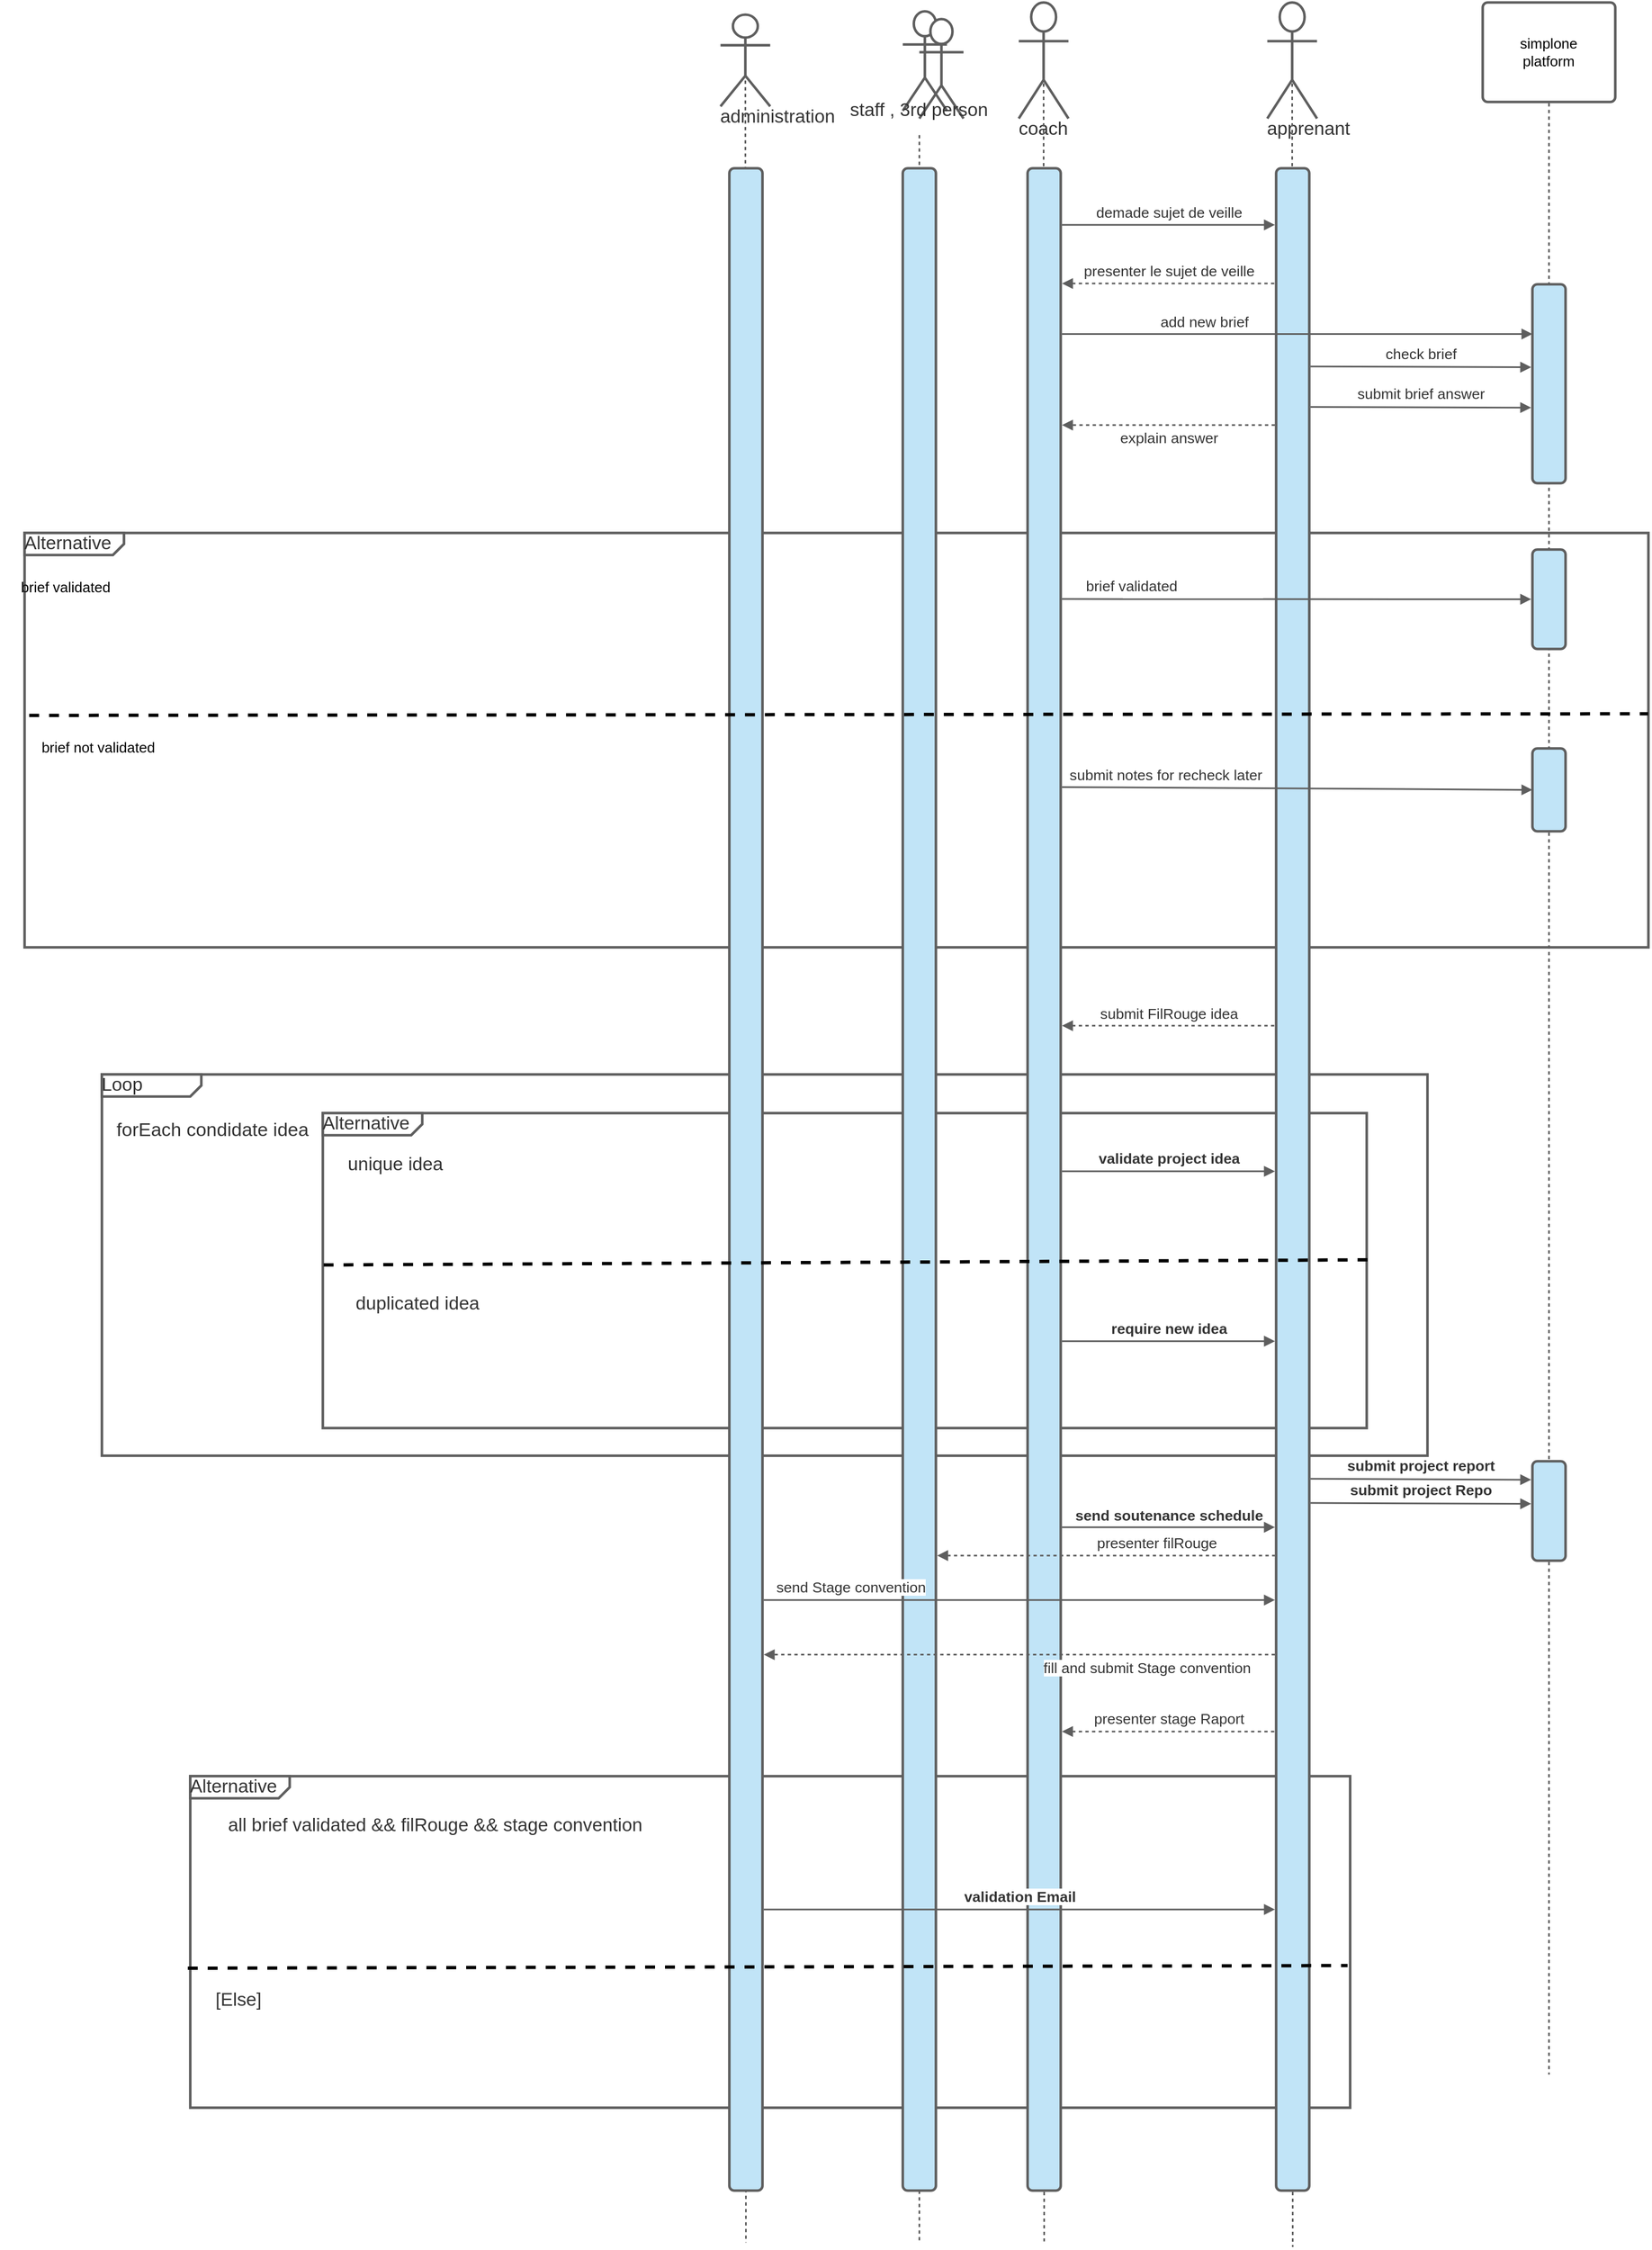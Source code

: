 <?xml version="1.0" encoding="UTF-8"?>
<mxfile version="15.8.4" type="device"><diagram id="iFi_1IONrO33MIai2x0h" name="Page-1"><mxGraphModel dx="6062" dy="3428" grid="1" gridSize="10" guides="1" tooltips="1" connect="1" arrows="1" fold="1" page="1" pageScale="1" pageWidth="827" pageHeight="1169" math="0" shadow="0"><root><mxCell id="0"/><mxCell id="1" parent="0"/><UserObject label="Alternative" lucidchartObjectId="Amqv3qevjqZQ" id="5kZ_TZ2SqLqfajJlFCpO-376"><mxCell style="html=1;overflow=block;blockSpacing=1;whiteSpace=wrap;shape=mxgraph.sysml.package2;xSize=90;overflow=fill;whiteSpace=wrap;fontSize=16.7;fontColor=#333333;align=left;spacing=0;strokeColor=#5e5e5e;strokeOpacity=100;rounded=1;absoluteArcSize=1;arcSize=9;strokeWidth=2.3;" vertex="1" parent="1"><mxGeometry x="-810" y="535" width="1470" height="375" as="geometry"/></mxCell></UserObject><UserObject label="Alternative" lucidchartObjectId="iHqvgYH76PPG" id="5kZ_TZ2SqLqfajJlFCpO-377"><mxCell style="html=1;overflow=block;blockSpacing=1;whiteSpace=wrap;shape=mxgraph.sysml.package2;xSize=90;overflow=fill;whiteSpace=wrap;fontSize=16.7;fontColor=#333333;align=left;spacing=0;strokeColor=#5e5e5e;strokeOpacity=100;rounded=1;absoluteArcSize=1;arcSize=9;strokeWidth=2.3;" vertex="1" parent="1"><mxGeometry x="-540" y="1060" width="945" height="285" as="geometry"/></mxCell></UserObject><UserObject label="&lt;span&gt;Loop&lt;/span&gt;" lucidchartObjectId="RHqv3Dv.iJBb" id="5kZ_TZ2SqLqfajJlFCpO-378"><mxCell style="html=1;overflow=block;blockSpacing=1;whiteSpace=wrap;shape=mxgraph.sysml.package2;xSize=90;overflow=fill;whiteSpace=wrap;fontSize=16.7;fontColor=#333333;align=left;spacing=0;strokeColor=#5e5e5e;strokeOpacity=100;rounded=1;absoluteArcSize=1;arcSize=9;strokeWidth=2.3;" vertex="1" parent="1"><mxGeometry x="-740" y="1025" width="1200" height="345" as="geometry"/></mxCell></UserObject><mxCell id="5kZ_TZ2SqLqfajJlFCpO-379" value="&lt;span style=&quot;color: rgb(51 , 51 , 51) ; font-size: 17px ; text-align: left&quot;&gt;forEach condidate idea&lt;/span&gt;" style="text;html=1;strokeColor=none;fillColor=none;align=center;verticalAlign=middle;whiteSpace=wrap;rounded=0;fontSize=13;" vertex="1" parent="5kZ_TZ2SqLqfajJlFCpO-378"><mxGeometry x="9" y="36" width="183" height="30" as="geometry"/></mxCell><mxCell id="5kZ_TZ2SqLqfajJlFCpO-380" value="&lt;span data-lucid-type=&quot;application/vnd.lucid.text&quot; data-lucid-content=&quot;{&amp;#34;t&amp;#34;:&amp;#34;unique idea&amp;#34;,&amp;#34;m&amp;#34;:[{&amp;#34;s&amp;#34;:0,&amp;#34;n&amp;#34;:&amp;#34;s&amp;#34;,&amp;#34;v&amp;#34;:22.222,&amp;#34;e&amp;#34;:11},{&amp;#34;s&amp;#34;:0,&amp;#34;n&amp;#34;:&amp;#34;c&amp;#34;,&amp;#34;v&amp;#34;:&amp;#34;333333ff&amp;#34;,&amp;#34;e&amp;#34;:11}]}&quot;&gt;&lt;span style=&quot;font-size: 16.667px ; color: #333333&quot;&gt;unique idea&lt;/span&gt;&lt;/span&gt;" style="text;html=1;strokeColor=none;fillColor=none;align=center;verticalAlign=middle;whiteSpace=wrap;rounded=0;fontSize=13;" vertex="1" parent="5kZ_TZ2SqLqfajJlFCpO-378"><mxGeometry x="211" y="66" width="110" height="30" as="geometry"/></mxCell><mxCell id="5kZ_TZ2SqLqfajJlFCpO-381" value="&lt;span data-lucid-type=&quot;application/vnd.lucid.text&quot; data-lucid-content=&quot;{&amp;#34;t&amp;#34;:&amp;#34;duplicated idea&amp;#34;,&amp;#34;m&amp;#34;:[{&amp;#34;s&amp;#34;:0,&amp;#34;n&amp;#34;:&amp;#34;s&amp;#34;,&amp;#34;v&amp;#34;:22.222,&amp;#34;e&amp;#34;:15},{&amp;#34;s&amp;#34;:0,&amp;#34;n&amp;#34;:&amp;#34;c&amp;#34;,&amp;#34;v&amp;#34;:&amp;#34;333333ff&amp;#34;,&amp;#34;e&amp;#34;:15}]}&quot;&gt;&lt;span style=&quot;font-size: 16.667px ; color: #333333&quot;&gt;duplicated idea&lt;/span&gt;&lt;/span&gt;" style="text;html=1;strokeColor=none;fillColor=none;align=center;verticalAlign=middle;whiteSpace=wrap;rounded=0;fontSize=13;" vertex="1" parent="5kZ_TZ2SqLqfajJlFCpO-378"><mxGeometry x="224" y="192" width="124" height="30" as="geometry"/></mxCell><UserObject label="&lt;span&gt;Alternative&lt;/span&gt;" lucidchartObjectId="l0qvGu0CHO.n" id="5kZ_TZ2SqLqfajJlFCpO-382"><mxCell style="html=1;overflow=block;blockSpacing=1;whiteSpace=wrap;shape=mxgraph.sysml.package2;xSize=90;overflow=fill;whiteSpace=wrap;fontSize=16.7;fontColor=#333333;spacing=0;strokeColor=#5e5e5e;strokeOpacity=100;rounded=1;absoluteArcSize=1;arcSize=9;strokeWidth=2.3;align=left;" vertex="1" parent="1"><mxGeometry x="-660" y="1660" width="1050" height="300" as="geometry"/></mxCell></UserObject><UserObject label="coach" lucidchartObjectId="A~pvpU29z~dG" id="5kZ_TZ2SqLqfajJlFCpO-383"><mxCell style="html=1;overflow=block;blockSpacing=1;whiteSpace=wrap;shape=umlActor;labelPosition=center;verticalLabelPosition=bottom;verticalAlign=top;whiteSpace=nowrap;whiteSpace=wrap;fontSize=16.7;fontColor=#333333;spacing=0;strokeColor=#5e5e5e;strokeOpacity=100;rounded=1;absoluteArcSize=1;arcSize=9;strokeWidth=2.3;" vertex="1" parent="1"><mxGeometry x="90" y="55" width="45" height="105" as="geometry"/></mxCell></UserObject><UserObject label="apprenant" lucidchartObjectId="O~pv_MN7qfvN" id="5kZ_TZ2SqLqfajJlFCpO-384"><mxCell style="html=1;overflow=block;blockSpacing=1;whiteSpace=wrap;shape=umlActor;labelPosition=center;verticalLabelPosition=bottom;verticalAlign=top;whiteSpace=nowrap;whiteSpace=wrap;fontSize=16.7;fontColor=#333333;spacing=0;strokeColor=#5e5e5e;strokeOpacity=100;rounded=1;absoluteArcSize=1;arcSize=9;strokeWidth=2.3;" vertex="1" parent="1"><mxGeometry x="315" y="55" width="45" height="105" as="geometry"/></mxCell></UserObject><UserObject label="" lucidchartObjectId="_~pvz1V1IsJF" id="5kZ_TZ2SqLqfajJlFCpO-385"><mxCell style="html=1;jettySize=18;whiteSpace=wrap;fontSize=13;strokeColor=#5E5E5E;dashed=1;fixDash=1;strokeWidth=1.5;rounded=0;startArrow=none;;endArrow=none;;exitX=0.5;exitY=0.526;exitPerimeter=0;" edge="1" parent="1" source="5kZ_TZ2SqLqfajJlFCpO-383"><mxGeometry width="100" height="100" relative="1" as="geometry"><Array as="points"/><mxPoint x="113" y="2081" as="targetPoint"/></mxGeometry></mxCell></UserObject><UserObject label="" lucidchartObjectId="faqv-7nrK0lH" id="5kZ_TZ2SqLqfajJlFCpO-386"><mxCell style="html=1;jettySize=18;whiteSpace=wrap;fontSize=13;strokeColor=#5E5E5E;dashed=1;fixDash=1;strokeWidth=1.5;rounded=0;startArrow=none;;endArrow=none;;exitX=0.5;exitY=0.526;exitPerimeter=0;" edge="1" parent="1" source="5kZ_TZ2SqLqfajJlFCpO-384"><mxGeometry width="100" height="100" relative="1" as="geometry"><Array as="points"/><mxPoint x="338" y="2086" as="targetPoint"/></mxGeometry></mxCell></UserObject><UserObject label="simplone&#10; platform" lucidchartObjectId="CaqvB7UD~EOI" id="5kZ_TZ2SqLqfajJlFCpO-387"><mxCell style="html=1;overflow=block;blockSpacing=1;whiteSpace=wrap;;whiteSpace=wrap;fontSize=13;spacing=3.8;strokeColor=#5e5e5e;strokeOpacity=100;rounded=1;absoluteArcSize=1;arcSize=9;strokeWidth=2.3;" vertex="1" parent="1"><mxGeometry x="510" y="55" width="120" height="90" as="geometry"/></mxCell></UserObject><UserObject label="" lucidchartObjectId="~aqvovyEXXnj" id="5kZ_TZ2SqLqfajJlFCpO-388"><mxCell style="html=1;jettySize=18;whiteSpace=wrap;fontSize=13;strokeColor=#5E5E5E;dashed=1;fixDash=1;strokeWidth=1.5;rounded=0;startArrow=none;;endArrow=none;;exitX=0.5;exitY=1.013;exitPerimeter=0;" edge="1" parent="1" source="5kZ_TZ2SqLqfajJlFCpO-387"><mxGeometry width="100" height="100" relative="1" as="geometry"><Array as="points"/><mxPoint x="570" y="1930" as="targetPoint"/></mxGeometry></mxCell></UserObject><UserObject label="" lucidchartObjectId="vbqvBEffeQ7W" id="5kZ_TZ2SqLqfajJlFCpO-389"><mxCell style="html=1;overflow=block;blockSpacing=1;whiteSpace=wrap;;whiteSpace=wrap;fontSize=13;spacing=0;strokeColor=#5e5e5e;strokeOpacity=100;fillOpacity=100;rounded=1;absoluteArcSize=1;arcSize=9;fillColor=#c1e4f7;strokeWidth=2.3;" vertex="1" parent="1"><mxGeometry x="98" y="205" width="30" height="1830" as="geometry"/></mxCell></UserObject><UserObject label="" lucidchartObjectId="Cbqvz2RiKY0b" id="5kZ_TZ2SqLqfajJlFCpO-390"><mxCell style="html=1;overflow=block;blockSpacing=1;whiteSpace=wrap;;whiteSpace=wrap;fontSize=13;spacing=0;strokeColor=#5e5e5e;strokeOpacity=100;fillOpacity=100;rounded=1;absoluteArcSize=1;arcSize=9;fillColor=#c1e4f7;strokeWidth=2.3;" vertex="1" parent="1"><mxGeometry x="323" y="205" width="30" height="1830" as="geometry"/></mxCell></UserObject><UserObject label="" lucidchartObjectId="beqvspd4lIhr" id="5kZ_TZ2SqLqfajJlFCpO-391"><mxCell style="html=1;jettySize=18;whiteSpace=wrap;fontSize=13;strokeColor=#5E5E5E;strokeWidth=1.5;rounded=0;startArrow=none;;endArrow=block;endFill=1;;exitX=1.038;exitY=0.028;exitPerimeter=0;entryX=-0.037;entryY=0.028;entryPerimeter=0;" edge="1" parent="1" source="5kZ_TZ2SqLqfajJlFCpO-389" target="5kZ_TZ2SqLqfajJlFCpO-390"><mxGeometry width="100" height="100" relative="1" as="geometry"><Array as="points"/></mxGeometry></mxCell></UserObject><mxCell id="5kZ_TZ2SqLqfajJlFCpO-392" value="demade sujet de veille " style="text;html=1;resizable=0;labelBackgroundColor=#ffffff;align=center;verticalAlign=middle;fontColor=#333333;;fontSize=13.3;" vertex="1" parent="5kZ_TZ2SqLqfajJlFCpO-391"><mxGeometry relative="1" as="geometry"><mxPoint y="-11.5" as="offset"/></mxGeometry></mxCell><UserObject label="" lucidchartObjectId="-eqvosP1D2T7" id="5kZ_TZ2SqLqfajJlFCpO-393"><mxCell style="html=1;jettySize=18;whiteSpace=wrap;fontSize=13;strokeColor=#5E5E5E;dashed=1;fixDash=1;strokeWidth=1.5;rounded=0;startArrow=block;startFill=1;;endArrow=none;;exitX=1.038;exitY=0.057;exitPerimeter=0;entryX=-0.037;entryY=0.057;entryPerimeter=0;" edge="1" parent="1" source="5kZ_TZ2SqLqfajJlFCpO-389" target="5kZ_TZ2SqLqfajJlFCpO-390"><mxGeometry width="100" height="100" relative="1" as="geometry"><Array as="points"/></mxGeometry></mxCell></UserObject><mxCell id="5kZ_TZ2SqLqfajJlFCpO-394" value="presenter le sujet de veille " style="text;html=1;resizable=0;labelBackgroundColor=#ffffff;align=center;verticalAlign=middle;fontColor=#333333;;fontSize=13.3;" vertex="1" parent="5kZ_TZ2SqLqfajJlFCpO-393"><mxGeometry relative="1" as="geometry"><mxPoint y="-11.5" as="offset"/></mxGeometry></mxCell><UserObject label="" lucidchartObjectId="6iqvZJInXj5g" id="5kZ_TZ2SqLqfajJlFCpO-395"><mxCell style="html=1;jettySize=18;whiteSpace=wrap;fontSize=13;strokeColor=#5E5E5E;strokeWidth=1.5;rounded=0;startArrow=none;;endArrow=block;endFill=1;;exitX=1.038;exitY=0.082;exitPerimeter=0;entryX=0;entryY=0.25;entryDx=0;entryDy=0;" edge="1" parent="1" source="5kZ_TZ2SqLqfajJlFCpO-389" target="5kZ_TZ2SqLqfajJlFCpO-397"><mxGeometry width="100" height="100" relative="1" as="geometry"><Array as="points"/><mxPoint x="535" y="355" as="targetPoint"/></mxGeometry></mxCell></UserObject><mxCell id="5kZ_TZ2SqLqfajJlFCpO-396" value="add new brief" style="text;html=1;resizable=0;labelBackgroundColor=#ffffff;align=center;verticalAlign=middle;fontColor=#333333;;fontSize=13.3;" vertex="1" parent="5kZ_TZ2SqLqfajJlFCpO-395"><mxGeometry x="-0.395" relative="1" as="geometry"><mxPoint y="-11.5" as="offset"/></mxGeometry></mxCell><UserObject label="" lucidchartObjectId="FjqvIRSvJNNP" id="5kZ_TZ2SqLqfajJlFCpO-397"><mxCell style="html=1;overflow=block;blockSpacing=1;whiteSpace=wrap;;whiteSpace=wrap;fontSize=13;spacing=0;strokeColor=#5e5e5e;strokeOpacity=100;fillOpacity=100;rounded=1;absoluteArcSize=1;arcSize=9;fillColor=#c1e4f7;strokeWidth=2.3;" vertex="1" parent="1"><mxGeometry x="555" y="310" width="30" height="180" as="geometry"/></mxCell></UserObject><UserObject label="" lucidchartObjectId="WkqvxJzLtPvO" id="5kZ_TZ2SqLqfajJlFCpO-398"><mxCell style="html=1;jettySize=18;whiteSpace=wrap;fontSize=13;strokeColor=#5E5E5E;strokeWidth=1.5;rounded=0;startArrow=none;;endArrow=block;endFill=1;;exitX=1.038;exitY=0.098;exitPerimeter=0;entryX=-0.037;entryY=0.417;entryPerimeter=0;" edge="1" parent="1" source="5kZ_TZ2SqLqfajJlFCpO-390" target="5kZ_TZ2SqLqfajJlFCpO-397"><mxGeometry width="100" height="100" relative="1" as="geometry"><Array as="points"/></mxGeometry></mxCell></UserObject><mxCell id="5kZ_TZ2SqLqfajJlFCpO-399" value="check brief" style="text;html=1;resizable=0;labelBackgroundColor=#ffffff;align=center;verticalAlign=middle;fontColor=#333333;;fontSize=13.3;" vertex="1" parent="5kZ_TZ2SqLqfajJlFCpO-398"><mxGeometry relative="1" as="geometry"><mxPoint y="-12.22" as="offset"/></mxGeometry></mxCell><UserObject label="" lucidchartObjectId="blqvpp3b9hOt" id="5kZ_TZ2SqLqfajJlFCpO-400"><mxCell style="html=1;jettySize=18;whiteSpace=wrap;fontSize=13;strokeColor=#5E5E5E;strokeWidth=1.5;rounded=0;startArrow=none;;endArrow=block;endFill=1;;exitX=1.038;exitY=0.118;exitPerimeter=0;entryX=-0.037;entryY=0.62;entryPerimeter=0;" edge="1" parent="1" source="5kZ_TZ2SqLqfajJlFCpO-390" target="5kZ_TZ2SqLqfajJlFCpO-397"><mxGeometry width="100" height="100" relative="1" as="geometry"><Array as="points"/></mxGeometry></mxCell></UserObject><mxCell id="5kZ_TZ2SqLqfajJlFCpO-401" value="submit brief answer" style="text;html=1;resizable=0;labelBackgroundColor=#ffffff;align=center;verticalAlign=middle;fontColor=#333333;;fontSize=13.3;" vertex="1" parent="5kZ_TZ2SqLqfajJlFCpO-400"><mxGeometry relative="1" as="geometry"><mxPoint y="-12.16" as="offset"/></mxGeometry></mxCell><UserObject label="" lucidchartObjectId="FlqvqdB9Y6wG" id="5kZ_TZ2SqLqfajJlFCpO-402"><mxCell style="html=1;jettySize=18;whiteSpace=wrap;fontSize=13;strokeColor=#5E5E5E;dashed=1;fixDash=1;strokeWidth=1.5;rounded=0;startArrow=none;;endArrow=block;endFill=1;;exitX=-0.037;exitY=0.127;exitPerimeter=0;entryX=1.038;entryY=0.127;entryPerimeter=0;" edge="1" parent="1" source="5kZ_TZ2SqLqfajJlFCpO-390" target="5kZ_TZ2SqLqfajJlFCpO-389"><mxGeometry width="100" height="100" relative="1" as="geometry"><Array as="points"/></mxGeometry></mxCell></UserObject><mxCell id="5kZ_TZ2SqLqfajJlFCpO-403" value="explain answer" style="text;html=1;resizable=0;labelBackgroundColor=#ffffff;align=center;verticalAlign=middle;fontColor=#333333;;fontSize=13.3;" vertex="1" parent="5kZ_TZ2SqLqfajJlFCpO-402"><mxGeometry relative="1" as="geometry"><mxPoint y="11.5" as="offset"/></mxGeometry></mxCell><UserObject label="" lucidchartObjectId="loqvTCa6~W-Q" id="5kZ_TZ2SqLqfajJlFCpO-404"><mxCell style="html=1;jettySize=18;whiteSpace=wrap;fontSize=13;strokeColor=#5E5E5E;strokeWidth=1.5;rounded=0;startArrow=none;;endArrow=block;endFill=1;;exitX=1.038;exitY=0.213;exitPerimeter=0;entryX=-0.037;entryY=0.5;entryPerimeter=0;" edge="1" parent="1" source="5kZ_TZ2SqLqfajJlFCpO-389" target="5kZ_TZ2SqLqfajJlFCpO-406"><mxGeometry width="100" height="100" relative="1" as="geometry"><Array as="points"/></mxGeometry></mxCell></UserObject><mxCell id="5kZ_TZ2SqLqfajJlFCpO-405" value="brief validated" style="text;html=1;resizable=0;labelBackgroundColor=#ffffff;align=center;verticalAlign=middle;fontColor=#333333;;fontSize=13.3;" vertex="1" parent="5kZ_TZ2SqLqfajJlFCpO-404"><mxGeometry x="-0.703" relative="1" as="geometry"><mxPoint y="-11.71" as="offset"/></mxGeometry></mxCell><UserObject label="" lucidchartObjectId="toqv6pudbyas" id="5kZ_TZ2SqLqfajJlFCpO-406"><mxCell style="html=1;overflow=block;blockSpacing=1;whiteSpace=wrap;;whiteSpace=wrap;fontSize=13;spacing=0;strokeColor=#5e5e5e;strokeOpacity=100;fillOpacity=100;rounded=1;absoluteArcSize=1;arcSize=9;fillColor=#c1e4f7;strokeWidth=2.3;" vertex="1" parent="1"><mxGeometry x="555" y="550" width="30" height="90" as="geometry"/></mxCell></UserObject><UserObject label="" lucidchartObjectId="qrqvsf2i4iFu" id="5kZ_TZ2SqLqfajJlFCpO-407"><mxCell style="html=1;jettySize=18;whiteSpace=wrap;fontSize=13;strokeColor=#5E5E5E;strokeWidth=1.5;rounded=0;startArrow=none;;endArrow=block;endFill=1;;exitX=1.038;exitY=0.306;exitPerimeter=0;entryX=0;entryY=0.5;entryDx=0;entryDy=0;" edge="1" parent="1" source="5kZ_TZ2SqLqfajJlFCpO-389" target="5kZ_TZ2SqLqfajJlFCpO-409"><mxGeometry width="100" height="100" relative="1" as="geometry"><Array as="points"/><mxPoint x="535" y="764" as="targetPoint"/></mxGeometry></mxCell></UserObject><mxCell id="5kZ_TZ2SqLqfajJlFCpO-408" value="submit notes for recheck later " style="text;html=1;resizable=0;labelBackgroundColor=#ffffff;align=center;verticalAlign=middle;fontColor=#333333;;fontSize=13.3;" vertex="1" parent="5kZ_TZ2SqLqfajJlFCpO-407"><mxGeometry x="-0.559" relative="1" as="geometry"><mxPoint y="-11.5" as="offset"/></mxGeometry></mxCell><UserObject label="" lucidchartObjectId="5rqvnF.7P.9c" id="5kZ_TZ2SqLqfajJlFCpO-409"><mxCell style="html=1;overflow=block;blockSpacing=1;whiteSpace=wrap;;whiteSpace=wrap;fontSize=13;spacing=0;strokeColor=#5e5e5e;strokeOpacity=100;fillOpacity=100;rounded=1;absoluteArcSize=1;arcSize=9;fillColor=#c1e4f7;strokeWidth=2.3;" vertex="1" parent="1"><mxGeometry x="555" y="730" width="30" height="75" as="geometry"/></mxCell></UserObject><UserObject label="" lucidchartObjectId="tGqvUshAGJEw" id="5kZ_TZ2SqLqfajJlFCpO-410"><mxCell style="html=1;jettySize=18;whiteSpace=wrap;fontSize=13;strokeColor=#5E5E5E;dashed=1;fixDash=1;strokeWidth=1.5;rounded=0;startArrow=block;startFill=1;;endArrow=none;;exitX=1.038;exitY=0.424;exitPerimeter=0;entryX=-0.037;entryY=0.424;entryPerimeter=0;" edge="1" parent="1" source="5kZ_TZ2SqLqfajJlFCpO-389" target="5kZ_TZ2SqLqfajJlFCpO-390"><mxGeometry width="100" height="100" relative="1" as="geometry"><Array as="points"/></mxGeometry></mxCell></UserObject><mxCell id="5kZ_TZ2SqLqfajJlFCpO-411" value="submit FilRouge idea" style="text;html=1;resizable=0;labelBackgroundColor=#ffffff;align=center;verticalAlign=middle;fontColor=#333333;;fontSize=13.3;" vertex="1" parent="5kZ_TZ2SqLqfajJlFCpO-410"><mxGeometry relative="1" as="geometry"><mxPoint y="-11.5" as="offset"/></mxGeometry></mxCell><UserObject label="" lucidchartObjectId="jJqv_ReEdOBn" id="5kZ_TZ2SqLqfajJlFCpO-412"><mxCell style="html=1;jettySize=18;whiteSpace=wrap;fontSize=13;strokeColor=#5E5E5E;strokeWidth=1.5;rounded=0;startArrow=none;;endArrow=block;endFill=1;;exitX=1.038;exitY=0.496;exitPerimeter=0;entryX=-0.037;entryY=0.496;entryPerimeter=0;" edge="1" parent="1" source="5kZ_TZ2SqLqfajJlFCpO-389" target="5kZ_TZ2SqLqfajJlFCpO-390"><mxGeometry width="100" height="100" relative="1" as="geometry"><Array as="points"/></mxGeometry></mxCell></UserObject><mxCell id="5kZ_TZ2SqLqfajJlFCpO-413" value="validate project idea" style="text;html=1;resizable=0;labelBackgroundColor=#ffffff;align=center;verticalAlign=middle;fontStyle=1;fontColor=#333333;;fontSize=13.3;" vertex="1" parent="5kZ_TZ2SqLqfajJlFCpO-412"><mxGeometry relative="1" as="geometry"><mxPoint y="-11.5" as="offset"/></mxGeometry></mxCell><UserObject label="" lucidchartObjectId="IJqv1m4uZuuV" id="5kZ_TZ2SqLqfajJlFCpO-414"><mxCell style="html=1;jettySize=18;whiteSpace=wrap;fontSize=13;strokeColor=#5E5E5E;strokeWidth=1.5;rounded=0;startArrow=none;;endArrow=block;endFill=1;;exitX=1.038;exitY=0.58;exitPerimeter=0;entryX=-0.037;entryY=0.58;entryPerimeter=0;" edge="1" parent="1" source="5kZ_TZ2SqLqfajJlFCpO-389" target="5kZ_TZ2SqLqfajJlFCpO-390"><mxGeometry width="100" height="100" relative="1" as="geometry"><Array as="points"/></mxGeometry></mxCell></UserObject><mxCell id="5kZ_TZ2SqLqfajJlFCpO-415" value="require new idea" style="text;html=1;resizable=0;labelBackgroundColor=#ffffff;align=center;verticalAlign=middle;fontStyle=1;fontColor=#333333;;fontSize=13.3;" vertex="1" parent="5kZ_TZ2SqLqfajJlFCpO-414"><mxGeometry relative="1" as="geometry"><mxPoint y="-11.5" as="offset"/></mxGeometry></mxCell><UserObject label="" lucidchartObjectId="2KqvMH~yjx0L" id="5kZ_TZ2SqLqfajJlFCpO-416"><mxCell style="html=1;overflow=block;blockSpacing=1;whiteSpace=wrap;shape=umlActor;labelPosition=center;verticalLabelPosition=bottom;verticalAlign=top;whiteSpace=nowrap;whiteSpace=wrap;fontSize=13;spacing=0;strokeColor=#5e5e5e;strokeOpacity=100;rounded=1;absoluteArcSize=1;arcSize=9;strokeWidth=2.3;" vertex="1" parent="1"><mxGeometry x="-15" y="63" width="40" height="90" as="geometry"/></mxCell></UserObject><UserObject label="" lucidchartObjectId="9Lqv~KvLUqOJ" id="5kZ_TZ2SqLqfajJlFCpO-417"><mxCell style="html=1;overflow=block;blockSpacing=1;whiteSpace=wrap;shape=umlActor;labelPosition=center;verticalLabelPosition=bottom;verticalAlign=top;whiteSpace=nowrap;whiteSpace=wrap;fontSize=13;spacing=0;strokeColor=#5e5e5e;strokeOpacity=100;rounded=1;absoluteArcSize=1;arcSize=9;strokeWidth=2.3;" vertex="1" parent="1"><mxGeometry y="70" width="40" height="90" as="geometry"/></mxCell></UserObject><UserObject label="staff , 3rd person" lucidchartObjectId="BMqvMHEZIp~U" id="5kZ_TZ2SqLqfajJlFCpO-418"><mxCell style="html=1;overflow=block;blockSpacing=1;whiteSpace=wrap;;whiteSpace=wrap;fontSize=16.7;fontColor=#333333;spacing=3.8;strokeOpacity=0;fillOpacity=0;rounded=1;absoluteArcSize=1;arcSize=9;fillColor=#ffffff;strokeWidth=2.3;" vertex="1" parent="1"><mxGeometry x="-90" y="130" width="180" height="45" as="geometry"/></mxCell></UserObject><UserObject label="" lucidchartObjectId="ONqv-w_8UGtU" id="5kZ_TZ2SqLqfajJlFCpO-419"><mxCell style="html=1;jettySize=18;whiteSpace=wrap;fontSize=13;strokeColor=#5E5E5E;dashed=1;fixDash=1;strokeWidth=1.5;rounded=0;startArrow=none;;endArrow=none;;exitX=0.5;exitY=1;exitPerimeter=0;" edge="1" parent="1" source="5kZ_TZ2SqLqfajJlFCpO-418"><mxGeometry width="100" height="100" relative="1" as="geometry"><Array as="points"/><mxPoint y="2080" as="targetPoint"/></mxGeometry></mxCell></UserObject><UserObject label="" lucidchartObjectId="4NqvGIKVIdJ3" id="5kZ_TZ2SqLqfajJlFCpO-420"><mxCell style="html=1;overflow=block;blockSpacing=1;whiteSpace=wrap;;whiteSpace=wrap;fontSize=13;spacing=0;strokeColor=#5e5e5e;strokeOpacity=100;fillOpacity=100;rounded=1;absoluteArcSize=1;arcSize=9;fillColor=#c1e4f7;strokeWidth=2.3;" vertex="1" parent="1"><mxGeometry x="-15" y="205" width="30" height="1830" as="geometry"/></mxCell></UserObject><UserObject label="" lucidchartObjectId="pOqv9nBkgNkz" id="5kZ_TZ2SqLqfajJlFCpO-421"><mxCell style="html=1;jettySize=18;whiteSpace=wrap;fontSize=13;strokeColor=#5E5E5E;dashed=1;fixDash=1;strokeWidth=1.5;rounded=0;startArrow=block;startFill=1;;endArrow=none;;exitX=1.038;exitY=0.686;exitPerimeter=0;entryX=-0.037;entryY=0.686;entryPerimeter=0;" edge="1" parent="1" source="5kZ_TZ2SqLqfajJlFCpO-420" target="5kZ_TZ2SqLqfajJlFCpO-390"><mxGeometry width="100" height="100" relative="1" as="geometry"><Array as="points"/></mxGeometry></mxCell></UserObject><mxCell id="5kZ_TZ2SqLqfajJlFCpO-422" value="presenter filRouge" style="text;html=1;resizable=0;labelBackgroundColor=#ffffff;align=center;verticalAlign=middle;fontColor=#333333;;fontSize=13.3;" vertex="1" parent="5kZ_TZ2SqLqfajJlFCpO-421"><mxGeometry x="0.297" relative="1" as="geometry"><mxPoint y="-11.5" as="offset"/></mxGeometry></mxCell><UserObject label="" lucidchartObjectId="_RqvpyTpitTU" id="5kZ_TZ2SqLqfajJlFCpO-423"><mxCell style="html=1;overflow=block;blockSpacing=1;whiteSpace=wrap;;whiteSpace=wrap;fontSize=13;spacing=0;strokeColor=#5e5e5e;strokeOpacity=100;fillOpacity=100;rounded=1;absoluteArcSize=1;arcSize=9;fillColor=#c1e4f7;strokeWidth=2.3;" vertex="1" parent="1"><mxGeometry x="555" y="1375" width="30" height="90" as="geometry"/></mxCell></UserObject><UserObject label="" lucidchartObjectId="aSqv-o-e6MY-" id="5kZ_TZ2SqLqfajJlFCpO-424"><mxCell style="html=1;jettySize=18;whiteSpace=wrap;fontSize=13;strokeColor=#5E5E5E;strokeWidth=1.5;rounded=0;startArrow=none;;endArrow=block;endFill=1;;exitX=1.038;exitY=0.648;exitPerimeter=0;entryX=-0.037;entryY=0.186;entryPerimeter=0;" edge="1" parent="1" source="5kZ_TZ2SqLqfajJlFCpO-390" target="5kZ_TZ2SqLqfajJlFCpO-423"><mxGeometry width="100" height="100" relative="1" as="geometry"><Array as="points"/></mxGeometry></mxCell></UserObject><mxCell id="5kZ_TZ2SqLqfajJlFCpO-425" value="submit project report" style="text;html=1;resizable=0;labelBackgroundColor=#ffffff;align=center;verticalAlign=middle;fontStyle=1;fontColor=#333333;;fontSize=13.3;" vertex="1" parent="5kZ_TZ2SqLqfajJlFCpO-424"><mxGeometry relative="1" as="geometry"><mxPoint y="-12.4" as="offset"/></mxGeometry></mxCell><UserObject label="" lucidchartObjectId="QSqvlUy.maWs" id="5kZ_TZ2SqLqfajJlFCpO-426"><mxCell style="html=1;jettySize=18;whiteSpace=wrap;fontSize=13;strokeColor=#5E5E5E;strokeWidth=1.5;rounded=0;startArrow=none;;endArrow=block;endFill=1;;exitX=1.038;exitY=0.66;exitPerimeter=0;entryX=-0.037;entryY=0.428;entryPerimeter=0;" edge="1" parent="1" source="5kZ_TZ2SqLqfajJlFCpO-390" target="5kZ_TZ2SqLqfajJlFCpO-423"><mxGeometry width="100" height="100" relative="1" as="geometry"><Array as="points"/></mxGeometry></mxCell></UserObject><mxCell id="5kZ_TZ2SqLqfajJlFCpO-427" value="submit project Repo" style="text;html=1;resizable=0;labelBackgroundColor=#ffffff;align=center;verticalAlign=middle;fontStyle=1;fontColor=#333333;;fontSize=13.3;" vertex="1" parent="5kZ_TZ2SqLqfajJlFCpO-426"><mxGeometry relative="1" as="geometry"><mxPoint y="-12.22" as="offset"/></mxGeometry></mxCell><UserObject label="" lucidchartObjectId="tTqvs3Qd24rl" id="5kZ_TZ2SqLqfajJlFCpO-428"><mxCell style="html=1;jettySize=18;whiteSpace=wrap;fontSize=13;strokeColor=#5E5E5E;strokeWidth=1.5;rounded=0;startArrow=none;;endArrow=block;endFill=1;;exitX=1.038;exitY=0.672;exitPerimeter=0;entryX=-0.037;entryY=0.672;entryPerimeter=0;" edge="1" parent="1" source="5kZ_TZ2SqLqfajJlFCpO-389" target="5kZ_TZ2SqLqfajJlFCpO-390"><mxGeometry width="100" height="100" relative="1" as="geometry"><Array as="points"/></mxGeometry></mxCell></UserObject><mxCell id="5kZ_TZ2SqLqfajJlFCpO-429" value="send soutenance schedule " style="text;html=1;resizable=0;labelBackgroundColor=#ffffff;align=center;verticalAlign=middle;fontStyle=1;fontColor=#333333;;fontSize=13.3;" vertex="1" parent="5kZ_TZ2SqLqfajJlFCpO-428"><mxGeometry relative="1" as="geometry"><mxPoint y="-11.5" as="offset"/></mxGeometry></mxCell><UserObject label="" lucidchartObjectId="tWqv.~mqJrL~" id="5kZ_TZ2SqLqfajJlFCpO-430"><mxCell style="html=1;jettySize=18;whiteSpace=wrap;fontSize=13;strokeColor=#5E5E5E;dashed=1;fixDash=1;strokeWidth=1.5;rounded=0;startArrow=block;startFill=1;;endArrow=none;;exitX=1.038;exitY=0.773;exitPerimeter=0;entryX=-0.037;entryY=0.773;entryPerimeter=0;" edge="1" parent="1" source="5kZ_TZ2SqLqfajJlFCpO-389" target="5kZ_TZ2SqLqfajJlFCpO-390"><mxGeometry width="100" height="100" relative="1" as="geometry"><Array as="points"/></mxGeometry></mxCell></UserObject><mxCell id="5kZ_TZ2SqLqfajJlFCpO-431" value="presenter stage Raport" style="text;html=1;resizable=0;labelBackgroundColor=#ffffff;align=center;verticalAlign=middle;fontColor=#333333;;fontSize=13.3;" vertex="1" parent="5kZ_TZ2SqLqfajJlFCpO-430"><mxGeometry relative="1" as="geometry"><mxPoint y="-11.5" as="offset"/></mxGeometry></mxCell><UserObject label="administration" lucidchartObjectId="MXqveyYSS_eU" id="5kZ_TZ2SqLqfajJlFCpO-432"><mxCell style="html=1;overflow=block;blockSpacing=1;whiteSpace=wrap;shape=umlActor;labelPosition=center;verticalLabelPosition=bottom;verticalAlign=top;whiteSpace=nowrap;whiteSpace=wrap;fontSize=16.7;fontColor=#333333;spacing=0;strokeColor=#5e5e5e;strokeOpacity=100;rounded=1;absoluteArcSize=1;arcSize=9;strokeWidth=2.3;" vertex="1" parent="1"><mxGeometry x="-180" y="66" width="45" height="83" as="geometry"/></mxCell></UserObject><UserObject label="" lucidchartObjectId="jYqvBeVF-mow" id="5kZ_TZ2SqLqfajJlFCpO-433"><mxCell style="html=1;jettySize=18;whiteSpace=wrap;fontSize=13;strokeColor=#5E5E5E;dashed=1;fixDash=1;strokeWidth=1.5;rounded=0;startArrow=none;;endArrow=none;;exitX=0.5;exitY=0.501;exitPerimeter=0;" edge="1" parent="1" source="5kZ_TZ2SqLqfajJlFCpO-432"><mxGeometry width="100" height="100" relative="1" as="geometry"><Array as="points"/><mxPoint x="-157" y="2082" as="targetPoint"/></mxGeometry></mxCell></UserObject><UserObject label="" lucidchartObjectId="vYqv.jP1i8SF" id="5kZ_TZ2SqLqfajJlFCpO-434"><mxCell style="html=1;overflow=block;blockSpacing=1;whiteSpace=wrap;;whiteSpace=wrap;fontSize=13;spacing=0;strokeColor=#5e5e5e;strokeOpacity=100;fillOpacity=100;rounded=1;absoluteArcSize=1;arcSize=9;fillColor=#c1e4f7;strokeWidth=2.3;" vertex="1" parent="1"><mxGeometry x="-172" y="205" width="30" height="1830" as="geometry"/></mxCell></UserObject><UserObject label="" lucidchartObjectId="KYqvzHxXJeSX" id="5kZ_TZ2SqLqfajJlFCpO-435"><mxCell style="html=1;jettySize=18;whiteSpace=wrap;fontSize=13;strokeColor=#5E5E5E;dashed=1;fixDash=1;strokeWidth=1.5;rounded=0;startArrow=none;;endArrow=block;endFill=1;;exitX=-0.037;exitY=0.735;exitPerimeter=0;entryX=1.038;entryY=0.735;entryPerimeter=0;" edge="1" parent="1" source="5kZ_TZ2SqLqfajJlFCpO-390" target="5kZ_TZ2SqLqfajJlFCpO-434"><mxGeometry width="100" height="100" relative="1" as="geometry"><Array as="points"/></mxGeometry></mxCell></UserObject><mxCell id="5kZ_TZ2SqLqfajJlFCpO-436" value="fill and submit Stage convention" style="text;html=1;resizable=0;labelBackgroundColor=#ffffff;align=center;verticalAlign=middle;fontColor=#333333;;fontSize=13.3;" vertex="1" parent="5kZ_TZ2SqLqfajJlFCpO-435"><mxGeometry x="-0.498" relative="1" as="geometry"><mxPoint y="11.5" as="offset"/></mxGeometry></mxCell><UserObject label="" lucidchartObjectId="bZqvwGcy_VZh" id="5kZ_TZ2SqLqfajJlFCpO-437"><mxCell style="html=1;jettySize=18;whiteSpace=wrap;fontSize=13;strokeColor=#5E5E5E;strokeWidth=1.5;rounded=0;startArrow=none;;endArrow=block;endFill=1;;exitX=1.038;exitY=0.708;exitPerimeter=0;entryX=-0.037;entryY=0.708;entryPerimeter=0;" edge="1" parent="1" source="5kZ_TZ2SqLqfajJlFCpO-434" target="5kZ_TZ2SqLqfajJlFCpO-390"><mxGeometry width="100" height="100" relative="1" as="geometry"><Array as="points"/></mxGeometry></mxCell></UserObject><mxCell id="5kZ_TZ2SqLqfajJlFCpO-438" value="send Stage convention" style="text;html=1;resizable=0;labelBackgroundColor=#ffffff;align=center;verticalAlign=middle;fontColor=#333333;;fontSize=13.3;" vertex="1" parent="5kZ_TZ2SqLqfajJlFCpO-437"><mxGeometry x="-0.658" relative="1" as="geometry"><mxPoint y="-11.5" as="offset"/></mxGeometry></mxCell><UserObject label="" lucidchartObjectId="d5qvkaLC68iU" id="5kZ_TZ2SqLqfajJlFCpO-439"><mxCell style="html=1;jettySize=18;whiteSpace=wrap;fontSize=13;strokeColor=#5E5E5E;strokeWidth=1.5;rounded=0;startArrow=none;;endArrow=block;endFill=1;;exitX=1.038;exitY=0.861;exitPerimeter=0;entryX=-0.037;entryY=0.861;entryPerimeter=0;" edge="1" parent="1" source="5kZ_TZ2SqLqfajJlFCpO-434" target="5kZ_TZ2SqLqfajJlFCpO-390"><mxGeometry width="100" height="100" relative="1" as="geometry"><Array as="points"/></mxGeometry></mxCell></UserObject><mxCell id="5kZ_TZ2SqLqfajJlFCpO-440" value="validation Email" style="text;html=1;resizable=0;labelBackgroundColor=#ffffff;align=center;verticalAlign=middle;fontStyle=1;fontColor=#333333;;fontSize=13.3;" vertex="1" parent="5kZ_TZ2SqLqfajJlFCpO-439"><mxGeometry relative="1" as="geometry"><mxPoint y="-11.5" as="offset"/></mxGeometry></mxCell><mxCell id="5kZ_TZ2SqLqfajJlFCpO-441" value="" style="endArrow=none;dashed=1;html=1;rounded=1;fontSize=13;strokeWidth=3;align=left;exitX=0.003;exitY=0.441;exitDx=0;exitDy=0;exitPerimeter=0;entryX=1;entryY=0.437;entryDx=0;entryDy=0;entryPerimeter=0;" edge="1" parent="1" source="5kZ_TZ2SqLqfajJlFCpO-376" target="5kZ_TZ2SqLqfajJlFCpO-376"><mxGeometry width="50" height="50" relative="1" as="geometry"><mxPoint x="-836" y="725" as="sourcePoint"/><mxPoint x="-786" y="675" as="targetPoint"/></mxGeometry></mxCell><mxCell id="5kZ_TZ2SqLqfajJlFCpO-442" value="brief validated" style="text;html=1;strokeColor=none;fillColor=none;align=center;verticalAlign=middle;whiteSpace=wrap;rounded=0;fontSize=13;" vertex="1" parent="1"><mxGeometry x="-832" y="569" width="119" height="30" as="geometry"/></mxCell><mxCell id="5kZ_TZ2SqLqfajJlFCpO-443" value="brief not validated" style="text;html=1;strokeColor=none;fillColor=none;align=center;verticalAlign=middle;whiteSpace=wrap;rounded=0;fontSize=13;" vertex="1" parent="1"><mxGeometry x="-817" y="714" width="148" height="30" as="geometry"/></mxCell><mxCell id="5kZ_TZ2SqLqfajJlFCpO-444" value="" style="endArrow=none;dashed=1;html=1;rounded=1;fontSize=13;strokeWidth=3;align=left;exitX=0.001;exitY=0.483;exitDx=0;exitDy=0;exitPerimeter=0;" edge="1" parent="1" source="5kZ_TZ2SqLqfajJlFCpO-377"><mxGeometry width="50" height="50" relative="1" as="geometry"><mxPoint x="-475" y="1209" as="sourcePoint"/><mxPoint x="407" y="1193" as="targetPoint"/><Array as="points"><mxPoint x="407" y="1193"/></Array></mxGeometry></mxCell><mxCell id="5kZ_TZ2SqLqfajJlFCpO-445" value="" style="endArrow=none;dashed=1;html=1;rounded=1;fontSize=13;strokeWidth=3;align=left;entryX=0.998;entryY=0.572;entryDx=0;entryDy=0;entryPerimeter=0;" edge="1" parent="1" target="5kZ_TZ2SqLqfajJlFCpO-382"><mxGeometry width="50" height="50" relative="1" as="geometry"><mxPoint x="-662" y="1834" as="sourcePoint"/><mxPoint x="-581" y="1834" as="targetPoint"/></mxGeometry></mxCell><mxCell id="5kZ_TZ2SqLqfajJlFCpO-446" value="&lt;span data-lucid-type=&quot;application/vnd.lucid.text&quot; data-lucid-content=&quot;{&amp;#34;t&amp;#34;:&amp;#34;all brief validated &amp;amp;&amp;amp;  fillRouge &amp;amp;&amp;amp;  stage convention&amp;#34;,&amp;#34;m&amp;#34;:[{&amp;#34;s&amp;#34;:0,&amp;#34;n&amp;#34;:&amp;#34;s&amp;#34;,&amp;#34;v&amp;#34;:22.222,&amp;#34;e&amp;#34;:54},{&amp;#34;s&amp;#34;:0,&amp;#34;n&amp;#34;:&amp;#34;c&amp;#34;,&amp;#34;v&amp;#34;:&amp;#34;333333ff&amp;#34;,&amp;#34;e&amp;#34;:54}]}&quot;&gt;&lt;span style=&quot;font-size: 16.667px ; color: #333333&quot;&gt;all brief validated &amp;amp;&amp;amp;  filRouge &amp;amp;&amp;amp;  stage convention&lt;/span&gt;&lt;/span&gt;" style="text;html=1;strokeColor=none;fillColor=none;align=center;verticalAlign=middle;whiteSpace=wrap;rounded=0;fontSize=13;" vertex="1" parent="1"><mxGeometry x="-649" y="1689" width="422" height="30" as="geometry"/></mxCell><mxCell id="5kZ_TZ2SqLqfajJlFCpO-447" value="&lt;span data-lucid-type=&quot;application/vnd.lucid.text&quot; data-lucid-content=&quot;{&amp;#34;t&amp;#34;:&amp;#34;[Else]&amp;#34;,&amp;#34;m&amp;#34;:[{&amp;#34;s&amp;#34;:0,&amp;#34;n&amp;#34;:&amp;#34;s&amp;#34;,&amp;#34;v&amp;#34;:22.222,&amp;#34;e&amp;#34;:6},{&amp;#34;s&amp;#34;:0,&amp;#34;n&amp;#34;:&amp;#34;c&amp;#34;,&amp;#34;v&amp;#34;:&amp;#34;333333ff&amp;#34;,&amp;#34;e&amp;#34;:6}]}&quot;&gt;&lt;span style=&quot;font-size: 16.667px ; color: #333333&quot;&gt;[Else]&lt;/span&gt;&lt;/span&gt;" style="text;html=1;strokeColor=none;fillColor=none;align=center;verticalAlign=middle;whiteSpace=wrap;rounded=0;fontSize=13;" vertex="1" parent="1"><mxGeometry x="-646" y="1847" width="60" height="30" as="geometry"/></mxCell></root></mxGraphModel></diagram></mxfile>